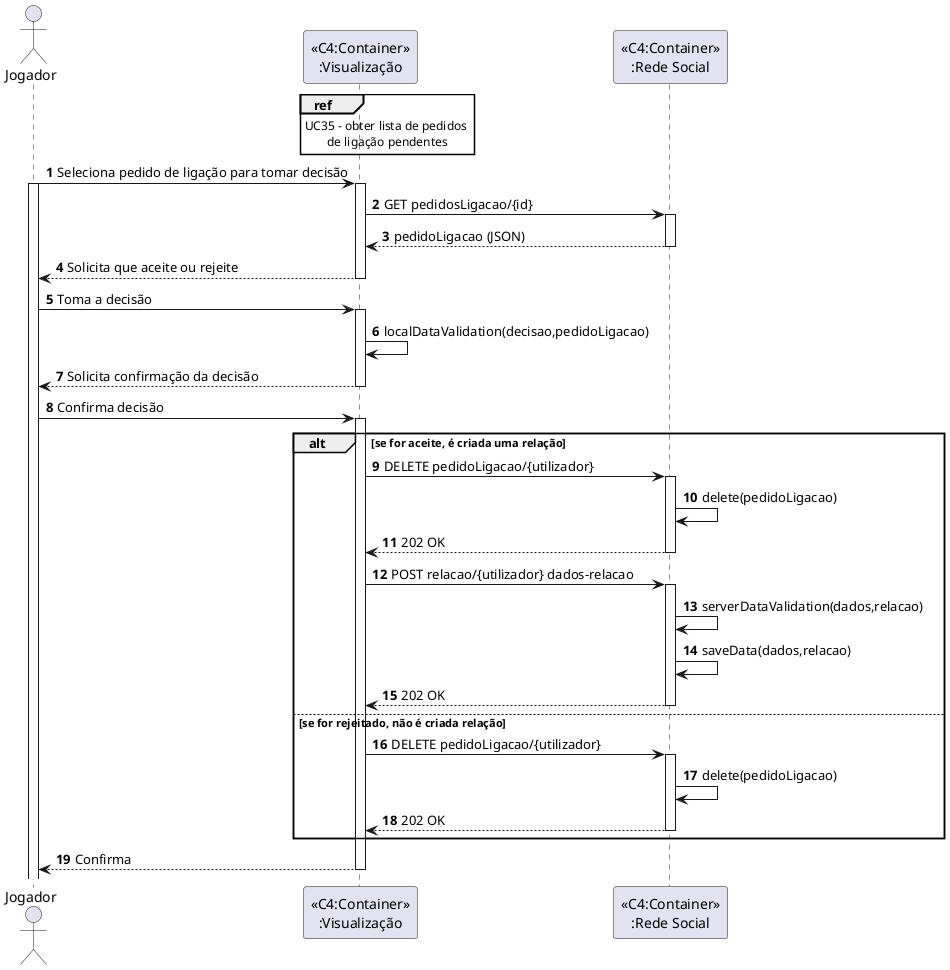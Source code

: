 @startuml
autonumber

actor "Jogador" as USER
participant "<<C4:Container>>\n:Visualização" as V
participant "<<C4:Container>>\n:Rede Social" as S

ref over V : UC35 - obter lista de pedidos \nde ligação pendentes

USER -> V : Seleciona pedido de ligação para tomar decisão
activate USER
activate V
V -> S: GET pedidosLigacao/{id}
activate S
S --> V: pedidoLigacao (JSON)
deactivate S
V --> USER : Solicita que aceite ou rejeite
deactivate V

USER -> V : Toma a decisão
activate V
V -> V: localDataValidation(decisao,pedidoLigacao)

V --> USER : Solicita confirmação da decisão
deactivate V

USER -> V : Confirma decisão
activate V
alt se for aceite, é criada uma relação
V -> S: DELETE pedidoLigacao/{utilizador} 
activate S
S->S: delete(pedidoLigacao)
S --> V : 202 OK
deactivate S
V -> S: POST relacao/{utilizador} dados-relacao
activate S

S->S: serverDataValidation(dados,relacao)
S->S: saveData(dados,relacao)
S --> V : 202 OK
deactivate S
else se for rejeitado, não é criada relação
V -> S: DELETE pedidoLigacao/{utilizador} 
activate S
S->S: delete(pedidoLigacao)
S --> V : 202 OK
deactivate S
end alt

V --> USER : Confirma
deactivate V

@enduml